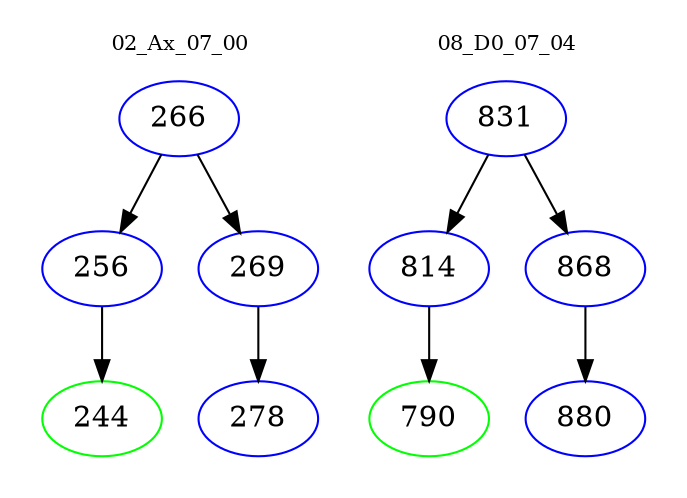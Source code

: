digraph{
subgraph cluster_0 {
color = white
label = "02_Ax_07_00";
fontsize=10;
T0_266 [label="266", color="blue"]
T0_266 -> T0_256 [color="black"]
T0_256 [label="256", color="blue"]
T0_256 -> T0_244 [color="black"]
T0_244 [label="244", color="green"]
T0_266 -> T0_269 [color="black"]
T0_269 [label="269", color="blue"]
T0_269 -> T0_278 [color="black"]
T0_278 [label="278", color="blue"]
}
subgraph cluster_1 {
color = white
label = "08_D0_07_04";
fontsize=10;
T1_831 [label="831", color="blue"]
T1_831 -> T1_814 [color="black"]
T1_814 [label="814", color="blue"]
T1_814 -> T1_790 [color="black"]
T1_790 [label="790", color="green"]
T1_831 -> T1_868 [color="black"]
T1_868 [label="868", color="blue"]
T1_868 -> T1_880 [color="black"]
T1_880 [label="880", color="blue"]
}
}
